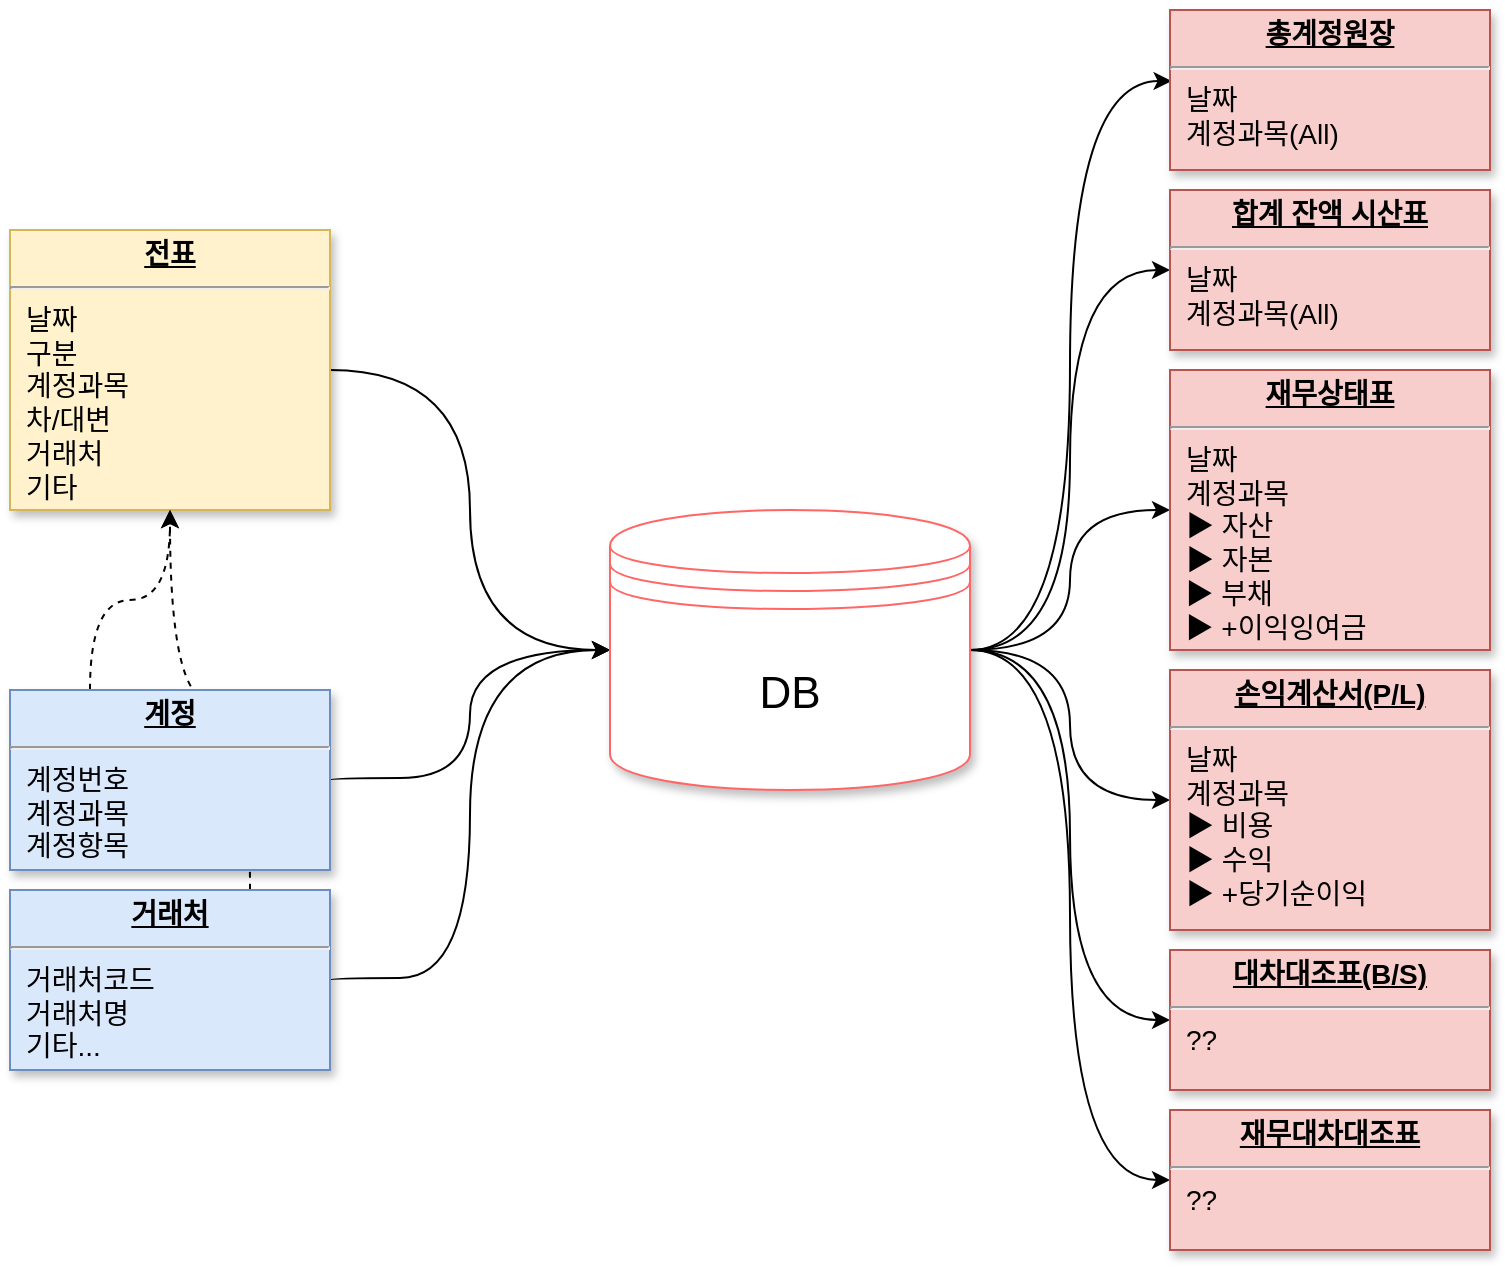 <mxfile version="11.2.5" pages="1"><diagram id="FNP5Z4dnbLvNF4nzzgnu" name="Page-1"><mxGraphModel dx="1422" dy="802" grid="1" gridSize="10" guides="1" tooltips="1" connect="1" arrows="1" fold="1" page="1" pageScale="1" pageWidth="1169" pageHeight="827" math="0" shadow="0"><root><mxCell id="0"/><mxCell id="1" parent="0"/><mxCell id="b_822WUvNsepPgEZgBkJ-1" style="edgeStyle=orthogonalEdgeStyle;curved=1;rounded=0;orthogonalLoop=1;jettySize=auto;html=1;exitX=1;exitY=0.5;exitDx=0;exitDy=0;entryX=0;entryY=0.5;entryDx=0;entryDy=0;fontSize=22;" edge="1" parent="1" source="b_822WUvNsepPgEZgBkJ-2" target="b_822WUvNsepPgEZgBkJ-10"><mxGeometry relative="1" as="geometry"/></mxCell><mxCell id="b_822WUvNsepPgEZgBkJ-2" value="&lt;p style=&quot;margin: 4px 0px 0px ; text-align: center ; text-decoration: underline ; font-size: 14px&quot;&gt;&lt;b style=&quot;font-size: 14px&quot;&gt;전표&lt;/b&gt;&lt;/p&gt;&lt;hr style=&quot;font-size: 14px&quot;&gt;&lt;p style=&quot;margin: 0px 0px 0px 8px ; font-size: 14px&quot;&gt;날짜&lt;br style=&quot;font-size: 14px&quot;&gt;구분&lt;br style=&quot;font-size: 14px&quot;&gt;계정과목&lt;/p&gt;&lt;p style=&quot;margin: 0px 0px 0px 8px ; font-size: 14px&quot;&gt;차/대변&lt;/p&gt;&lt;p style=&quot;margin: 0px 0px 0px 8px ; font-size: 14px&quot;&gt;거래처&lt;/p&gt;&lt;p style=&quot;margin: 0px 0px 0px 8px ; font-size: 14px&quot;&gt;기타&lt;/p&gt;" style="verticalAlign=top;align=left;overflow=fill;fontSize=14;fontFamily=Helvetica;html=1;fillColor=#fff2cc;strokeColor=#d6b656;shadow=1;" vertex="1" parent="1"><mxGeometry x="280" y="600" width="160" height="140" as="geometry"/></mxCell><mxCell id="b_822WUvNsepPgEZgBkJ-3" style="edgeStyle=orthogonalEdgeStyle;rounded=0;orthogonalLoop=1;jettySize=auto;html=1;exitX=1;exitY=0.5;exitDx=0;exitDy=0;fontSize=22;curved=1;" edge="1" parent="1" source="b_822WUvNsepPgEZgBkJ-11" target="b_822WUvNsepPgEZgBkJ-10"><mxGeometry relative="1" as="geometry"><Array as="points"><mxPoint x="510" y="874"/><mxPoint x="510" y="810"/></Array></mxGeometry></mxCell><mxCell id="b_822WUvNsepPgEZgBkJ-4" style="edgeStyle=orthogonalEdgeStyle;curved=1;rounded=0;orthogonalLoop=1;jettySize=auto;html=1;exitX=0.25;exitY=0;exitDx=0;exitDy=0;entryX=0.5;entryY=1;entryDx=0;entryDy=0;fontSize=22;dashed=1;" edge="1" parent="1" source="b_822WUvNsepPgEZgBkJ-11" target="b_822WUvNsepPgEZgBkJ-2"><mxGeometry relative="1" as="geometry"/></mxCell><mxCell id="b_822WUvNsepPgEZgBkJ-5" style="rounded=0;orthogonalLoop=1;jettySize=auto;html=1;exitX=1;exitY=0.5;exitDx=0;exitDy=0;entryX=0;entryY=0.5;entryDx=0;entryDy=0;fontSize=22;edgeStyle=orthogonalEdgeStyle;curved=1;" edge="1" parent="1" source="b_822WUvNsepPgEZgBkJ-7" target="b_822WUvNsepPgEZgBkJ-10"><mxGeometry relative="1" as="geometry"><Array as="points"><mxPoint x="510" y="974"/><mxPoint x="510" y="810"/></Array></mxGeometry></mxCell><mxCell id="b_822WUvNsepPgEZgBkJ-6" style="edgeStyle=orthogonalEdgeStyle;curved=1;rounded=0;orthogonalLoop=1;jettySize=auto;html=1;exitX=0.75;exitY=0;exitDx=0;exitDy=0;entryX=0.5;entryY=1;entryDx=0;entryDy=0;fontSize=22;dashed=1;" edge="1" parent="1" source="b_822WUvNsepPgEZgBkJ-7" target="b_822WUvNsepPgEZgBkJ-2"><mxGeometry relative="1" as="geometry"/></mxCell><mxCell id="b_822WUvNsepPgEZgBkJ-7" value="&lt;p style=&quot;margin: 4px 0px 0px ; text-align: center ; text-decoration: underline ; font-size: 14px&quot;&gt;&lt;b style=&quot;font-size: 14px&quot;&gt;거래처&lt;/b&gt;&lt;/p&gt;&lt;hr style=&quot;font-size: 14px&quot;&gt;&lt;p style=&quot;margin: 0px 0px 0px 8px ; font-size: 14px&quot;&gt;거래처코드&lt;/p&gt;&lt;p style=&quot;margin: 0px 0px 0px 8px ; font-size: 14px&quot;&gt;거래처명&lt;/p&gt;&lt;p style=&quot;margin: 0px 0px 0px 8px ; font-size: 14px&quot;&gt;기타...&lt;/p&gt;&lt;p style=&quot;margin: 0px 0px 0px 8px ; font-size: 14px&quot;&gt;&lt;br&gt;&lt;/p&gt;" style="verticalAlign=top;align=left;overflow=fill;fontSize=14;fontFamily=Helvetica;html=1;fillColor=#dae8fc;strokeColor=#6c8ebf;shadow=1;" vertex="1" parent="1"><mxGeometry x="280" y="930" width="160" height="90" as="geometry"/></mxCell><mxCell id="b_822WUvNsepPgEZgBkJ-8" style="edgeStyle=orthogonalEdgeStyle;curved=1;rounded=0;orthogonalLoop=1;jettySize=auto;html=1;exitX=1;exitY=0.5;exitDx=0;exitDy=0;entryX=0;entryY=0.5;entryDx=0;entryDy=0;fontSize=14;" edge="1" parent="1" source="b_822WUvNsepPgEZgBkJ-10" target="b_822WUvNsepPgEZgBkJ-13"><mxGeometry relative="1" as="geometry"/></mxCell><mxCell id="b_822WUvNsepPgEZgBkJ-9" style="edgeStyle=orthogonalEdgeStyle;curved=1;rounded=0;orthogonalLoop=1;jettySize=auto;html=1;exitX=1;exitY=0.5;exitDx=0;exitDy=0;entryX=0.005;entryY=0.444;entryDx=0;entryDy=0;entryPerimeter=0;fontSize=14;" edge="1" parent="1" source="b_822WUvNsepPgEZgBkJ-10" target="b_822WUvNsepPgEZgBkJ-12"><mxGeometry relative="1" as="geometry"/></mxCell><mxCell id="b_822WUvNsepPgEZgBkJ-18" style="edgeStyle=orthogonalEdgeStyle;rounded=0;orthogonalLoop=1;jettySize=auto;html=1;exitX=1;exitY=0.5;exitDx=0;exitDy=0;entryX=0;entryY=0.5;entryDx=0;entryDy=0;curved=1;" edge="1" parent="1" source="b_822WUvNsepPgEZgBkJ-10" target="b_822WUvNsepPgEZgBkJ-14"><mxGeometry relative="1" as="geometry"/></mxCell><mxCell id="b_822WUvNsepPgEZgBkJ-19" style="edgeStyle=orthogonalEdgeStyle;curved=1;rounded=0;orthogonalLoop=1;jettySize=auto;html=1;exitX=1;exitY=0.5;exitDx=0;exitDy=0;entryX=0;entryY=0.5;entryDx=0;entryDy=0;" edge="1" parent="1" source="b_822WUvNsepPgEZgBkJ-10" target="b_822WUvNsepPgEZgBkJ-15"><mxGeometry relative="1" as="geometry"/></mxCell><mxCell id="b_822WUvNsepPgEZgBkJ-20" style="edgeStyle=orthogonalEdgeStyle;curved=1;rounded=0;orthogonalLoop=1;jettySize=auto;html=1;exitX=1;exitY=0.5;exitDx=0;exitDy=0;entryX=0;entryY=0.5;entryDx=0;entryDy=0;" edge="1" parent="1" source="b_822WUvNsepPgEZgBkJ-10" target="b_822WUvNsepPgEZgBkJ-16"><mxGeometry relative="1" as="geometry"/></mxCell><mxCell id="b_822WUvNsepPgEZgBkJ-21" style="edgeStyle=orthogonalEdgeStyle;curved=1;rounded=0;orthogonalLoop=1;jettySize=auto;html=1;exitX=1;exitY=0.5;exitDx=0;exitDy=0;entryX=0;entryY=0.5;entryDx=0;entryDy=0;" edge="1" parent="1" source="b_822WUvNsepPgEZgBkJ-10" target="b_822WUvNsepPgEZgBkJ-17"><mxGeometry relative="1" as="geometry"/></mxCell><mxCell id="b_822WUvNsepPgEZgBkJ-10" value="DB" style="shape=datastore;whiteSpace=wrap;html=1;shadow=1;fontSize=22;strokeColor=#FF6666;" vertex="1" parent="1"><mxGeometry x="580" y="740" width="180" height="140" as="geometry"/></mxCell><mxCell id="b_822WUvNsepPgEZgBkJ-11" value="&lt;p style=&quot;margin: 4px 0px 0px ; text-align: center ; text-decoration: underline ; font-size: 14px&quot;&gt;&lt;b style=&quot;font-size: 14px&quot;&gt;계정&lt;/b&gt;&lt;/p&gt;&lt;hr style=&quot;font-size: 14px&quot;&gt;&lt;p style=&quot;margin: 0px 0px 0px 8px ; font-size: 14px&quot;&gt;계정번호&lt;br style=&quot;font-size: 14px&quot;&gt;계정과목&lt;/p&gt;&lt;p style=&quot;margin: 0px 0px 0px 8px ; font-size: 14px&quot;&gt;계정항목&lt;/p&gt;" style="verticalAlign=top;align=left;overflow=fill;fontSize=14;fontFamily=Helvetica;html=1;fillColor=#dae8fc;strokeColor=#6c8ebf;shadow=1;" vertex="1" parent="1"><mxGeometry x="280" y="830" width="160" height="90" as="geometry"/></mxCell><mxCell id="b_822WUvNsepPgEZgBkJ-12" value="&lt;p style=&quot;margin: 4px 0px 0px ; text-align: center ; text-decoration: underline ; font-size: 14px&quot;&gt;&lt;b&gt;총계정원장&lt;/b&gt;&lt;/p&gt;&lt;hr style=&quot;font-size: 14px&quot;&gt;&lt;p style=&quot;margin: 0px 0px 0px 8px ; font-size: 14px&quot;&gt;날짜&lt;/p&gt;&lt;p style=&quot;margin: 0px 0px 0px 8px ; font-size: 14px&quot;&gt;계정과목(All)&lt;/p&gt;" style="verticalAlign=top;align=left;overflow=fill;fontSize=14;fontFamily=Helvetica;html=1;fillColor=#f8cecc;strokeColor=#b85450;shadow=1;" vertex="1" parent="1"><mxGeometry x="860" y="490" width="160" height="80" as="geometry"/></mxCell><mxCell id="b_822WUvNsepPgEZgBkJ-13" value="&lt;p style=&quot;margin: 4px 0px 0px ; text-align: center ; text-decoration: underline ; font-size: 14px&quot;&gt;&lt;b&gt;합계 잔액 시산표&lt;/b&gt;&lt;/p&gt;&lt;hr style=&quot;font-size: 14px&quot;&gt;&lt;p style=&quot;margin: 0px 0px 0px 8px ; font-size: 14px&quot;&gt;날짜&lt;br style=&quot;font-size: 14px&quot;&gt;계정과목(All)&lt;/p&gt;" style="verticalAlign=top;align=left;overflow=fill;fontSize=14;fontFamily=Helvetica;html=1;fillColor=#f8cecc;strokeColor=#b85450;shadow=1;" vertex="1" parent="1"><mxGeometry x="860" y="580" width="160" height="80" as="geometry"/></mxCell><mxCell id="b_822WUvNsepPgEZgBkJ-14" value="&lt;p style=&quot;margin: 4px 0px 0px ; text-align: center ; text-decoration: underline ; font-size: 14px&quot;&gt;&lt;b&gt;재무상태표&lt;/b&gt;&lt;/p&gt;&lt;hr style=&quot;font-size: 14px&quot;&gt;&lt;p style=&quot;margin: 0px 0px 0px 8px ; font-size: 14px&quot;&gt;날짜&lt;br style=&quot;font-size: 14px&quot;&gt;계정과목&lt;/p&gt;&lt;p style=&quot;margin: 0px 0px 0px 8px ; font-size: 14px&quot;&gt;▶ 자산&lt;/p&gt;&lt;p style=&quot;margin: 0px 0px 0px 8px ; font-size: 14px&quot;&gt;▶ 자본&lt;/p&gt;&lt;p style=&quot;margin: 0px 0px 0px 8px ; font-size: 14px&quot;&gt;&lt;/p&gt;&amp;nbsp; ▶&amp;nbsp;&lt;span&gt;부채&lt;/span&gt;&lt;br&gt;&amp;nbsp; ▶&lt;span&gt;&amp;nbsp;+이익잉여금&lt;/span&gt;" style="verticalAlign=top;align=left;overflow=fill;fontSize=14;fontFamily=Helvetica;html=1;fillColor=#f8cecc;strokeColor=#b85450;shadow=1;" vertex="1" parent="1"><mxGeometry x="860" y="670" width="160" height="140" as="geometry"/></mxCell><mxCell id="b_822WUvNsepPgEZgBkJ-15" value="&lt;p style=&quot;margin: 4px 0px 0px ; text-align: center ; text-decoration: underline ; font-size: 14px&quot;&gt;&lt;b&gt;손익계산서(P/L)&lt;/b&gt;&lt;/p&gt;&lt;hr style=&quot;font-size: 14px&quot;&gt;&lt;p style=&quot;margin: 0px 0px 0px 8px ; font-size: 14px&quot;&gt;날짜&lt;br style=&quot;font-size: 14px&quot;&gt;&lt;/p&gt;&lt;p style=&quot;margin: 0px 0px 0px 8px&quot;&gt;계정과목&lt;/p&gt;&lt;p style=&quot;margin: 0px 0px 0px 8px&quot;&gt;▶ 비용&lt;/p&gt;&lt;p style=&quot;margin: 0px 0px 0px 8px&quot;&gt;▶ 수익&lt;/p&gt;&lt;p style=&quot;margin: 0px 0px 0px 8px&quot;&gt;▶&amp;nbsp;+당기순이익&lt;br&gt;&lt;/p&gt;" style="verticalAlign=top;align=left;overflow=fill;fontSize=14;fontFamily=Helvetica;html=1;fillColor=#f8cecc;strokeColor=#b85450;shadow=1;" vertex="1" parent="1"><mxGeometry x="860" y="820" width="160" height="130" as="geometry"/></mxCell><mxCell id="b_822WUvNsepPgEZgBkJ-16" value="&lt;p style=&quot;margin: 4px 0px 0px ; text-align: center ; text-decoration: underline ; font-size: 14px&quot;&gt;&lt;b&gt;대차대조표(B/S)&lt;/b&gt;&lt;/p&gt;&lt;hr style=&quot;font-size: 14px&quot;&gt;&lt;p style=&quot;margin: 0px 0px 0px 8px ; font-size: 14px&quot;&gt;??&lt;/p&gt;" style="verticalAlign=top;align=left;overflow=fill;fontSize=14;fontFamily=Helvetica;html=1;fillColor=#f8cecc;strokeColor=#b85450;shadow=1;" vertex="1" parent="1"><mxGeometry x="860" y="960" width="160" height="70" as="geometry"/></mxCell><mxCell id="b_822WUvNsepPgEZgBkJ-17" value="&lt;p style=&quot;margin: 4px 0px 0px ; text-align: center ; text-decoration: underline ; font-size: 14px&quot;&gt;&lt;b&gt;재무대차대조표&lt;/b&gt;&lt;/p&gt;&lt;hr style=&quot;font-size: 14px&quot;&gt;&lt;p style=&quot;margin: 0px 0px 0px 8px ; font-size: 14px&quot;&gt;??&lt;/p&gt;" style="verticalAlign=top;align=left;overflow=fill;fontSize=14;fontFamily=Helvetica;html=1;fillColor=#f8cecc;strokeColor=#b85450;shadow=1;" vertex="1" parent="1"><mxGeometry x="860" y="1040" width="160" height="70" as="geometry"/></mxCell></root></mxGraphModel></diagram></mxfile>
